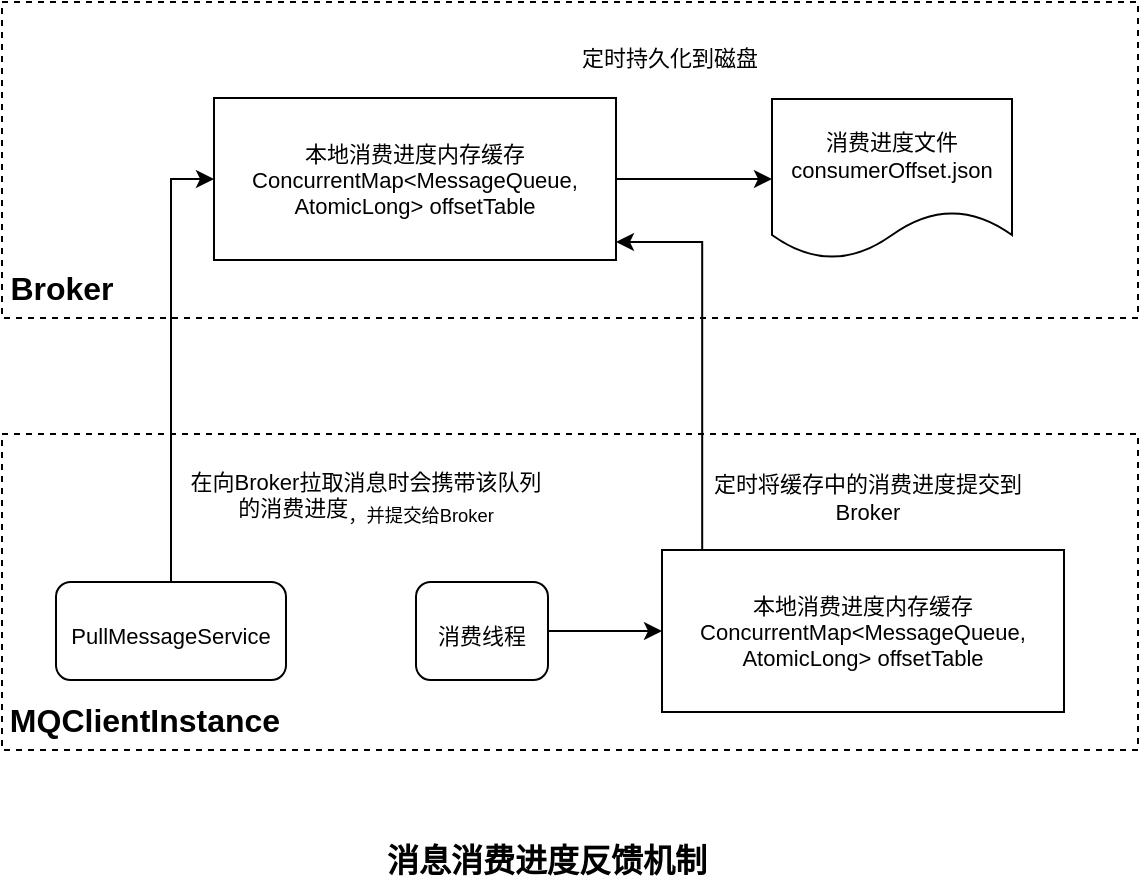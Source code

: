 <mxfile version="17.4.6" type="device"><diagram id="jMKW6npLzuN15rnD4XSL" name="Page-1"><mxGraphModel dx="1221" dy="578" grid="0" gridSize="10" guides="1" tooltips="1" connect="1" arrows="1" fold="1" page="0" pageScale="1" pageWidth="2339" pageHeight="3300" math="0" shadow="0"><root><mxCell id="0"/><mxCell id="1" parent="0"/><mxCell id="2n2YmlWU5fwaic2mzQRG-1" value="&lt;font style=&quot;font-size: 16px&quot;&gt;&lt;b&gt;消息消费进度反馈机制&lt;/b&gt;&lt;/font&gt;" style="text;html=1;strokeColor=none;fillColor=none;align=center;verticalAlign=middle;whiteSpace=wrap;rounded=0;" vertex="1" parent="1"><mxGeometry x="236" y="428" width="417" height="30" as="geometry"/></mxCell><mxCell id="2n2YmlWU5fwaic2mzQRG-2" value="" style="rounded=0;whiteSpace=wrap;html=1;fontSize=16;dashed=1;" vertex="1" parent="1"><mxGeometry x="172" y="14" width="568" height="158" as="geometry"/></mxCell><mxCell id="2n2YmlWU5fwaic2mzQRG-3" value="" style="rounded=0;whiteSpace=wrap;html=1;fontSize=16;dashed=1;" vertex="1" parent="1"><mxGeometry x="172" y="230" width="568" height="158" as="geometry"/></mxCell><mxCell id="2n2YmlWU5fwaic2mzQRG-17" style="edgeStyle=orthogonalEdgeStyle;rounded=0;orthogonalLoop=1;jettySize=auto;html=1;exitX=0.5;exitY=0;exitDx=0;exitDy=0;entryX=0;entryY=0.5;entryDx=0;entryDy=0;fontSize=16;" edge="1" parent="1" source="2n2YmlWU5fwaic2mzQRG-4" target="2n2YmlWU5fwaic2mzQRG-9"><mxGeometry relative="1" as="geometry"/></mxCell><mxCell id="2n2YmlWU5fwaic2mzQRG-4" value="&lt;font style=&quot;font-size: 11px&quot;&gt;PullMessageService&lt;/font&gt;" style="rounded=1;whiteSpace=wrap;html=1;fontSize=16;" vertex="1" parent="1"><mxGeometry x="199" y="304" width="115" height="49" as="geometry"/></mxCell><mxCell id="2n2YmlWU5fwaic2mzQRG-8" style="edgeStyle=orthogonalEdgeStyle;rounded=0;orthogonalLoop=1;jettySize=auto;html=1;fontSize=11;" edge="1" parent="1" source="2n2YmlWU5fwaic2mzQRG-5" target="2n2YmlWU5fwaic2mzQRG-6"><mxGeometry relative="1" as="geometry"/></mxCell><mxCell id="2n2YmlWU5fwaic2mzQRG-5" value="&lt;font style=&quot;font-size: 11px&quot;&gt;消费线程&lt;/font&gt;" style="rounded=1;whiteSpace=wrap;html=1;fontSize=16;" vertex="1" parent="1"><mxGeometry x="379" y="304" width="66" height="49" as="geometry"/></mxCell><mxCell id="2n2YmlWU5fwaic2mzQRG-19" style="edgeStyle=orthogonalEdgeStyle;rounded=0;orthogonalLoop=1;jettySize=auto;html=1;fontSize=16;exitX=0.1;exitY=0.015;exitDx=0;exitDy=0;exitPerimeter=0;" edge="1" parent="1" source="2n2YmlWU5fwaic2mzQRG-6" target="2n2YmlWU5fwaic2mzQRG-9"><mxGeometry relative="1" as="geometry"><mxPoint x="526" y="291" as="sourcePoint"/><Array as="points"><mxPoint x="522" y="134"/></Array></mxGeometry></mxCell><mxCell id="2n2YmlWU5fwaic2mzQRG-6" value="本地消费进度内存缓存&lt;br&gt;&lt;font style=&quot;font-size: 11px&quot;&gt;ConcurrentMap&amp;lt;MessageQueue, AtomicLong&amp;gt; offsetTable&lt;/font&gt;" style="rounded=0;whiteSpace=wrap;html=1;fontSize=11;" vertex="1" parent="1"><mxGeometry x="502" y="288" width="201" height="81" as="geometry"/></mxCell><mxCell id="2n2YmlWU5fwaic2mzQRG-12" style="edgeStyle=orthogonalEdgeStyle;rounded=0;orthogonalLoop=1;jettySize=auto;html=1;fontSize=11;entryX=0;entryY=0.5;entryDx=0;entryDy=0;" edge="1" parent="1" source="2n2YmlWU5fwaic2mzQRG-9" target="2n2YmlWU5fwaic2mzQRG-10"><mxGeometry relative="1" as="geometry"/></mxCell><mxCell id="2n2YmlWU5fwaic2mzQRG-9" value="本地消费进度内存缓存&lt;br&gt;&lt;font style=&quot;font-size: 11px&quot;&gt;ConcurrentMap&amp;lt;MessageQueue, AtomicLong&amp;gt; offsetTable&lt;/font&gt;" style="rounded=0;whiteSpace=wrap;html=1;fontSize=11;" vertex="1" parent="1"><mxGeometry x="278" y="62" width="201" height="81" as="geometry"/></mxCell><mxCell id="2n2YmlWU5fwaic2mzQRG-10" value="消费进度文件&lt;br&gt;consumerOffset.json" style="shape=document;whiteSpace=wrap;html=1;boundedLbl=1;fontSize=11;" vertex="1" parent="1"><mxGeometry x="557" y="62.5" width="120" height="80" as="geometry"/></mxCell><mxCell id="2n2YmlWU5fwaic2mzQRG-13" value="定时持久化到磁盘" style="text;html=1;strokeColor=none;fillColor=none;align=center;verticalAlign=middle;whiteSpace=wrap;rounded=0;fontSize=11;" vertex="1" parent="1"><mxGeometry x="428" y="27" width="156" height="30" as="geometry"/></mxCell><mxCell id="2n2YmlWU5fwaic2mzQRG-15" value="&lt;b&gt;&lt;font style=&quot;font-size: 16px&quot;&gt;Broker&lt;/font&gt;&lt;/b&gt;" style="text;html=1;strokeColor=none;fillColor=none;align=center;verticalAlign=middle;whiteSpace=wrap;rounded=0;fontSize=11;" vertex="1" parent="1"><mxGeometry x="172" y="142" width="60" height="30" as="geometry"/></mxCell><mxCell id="2n2YmlWU5fwaic2mzQRG-16" value="&lt;span style=&quot;font-size: 16px&quot;&gt;&lt;b&gt;MQClientInstance&lt;/b&gt;&lt;/span&gt;" style="text;html=1;strokeColor=none;fillColor=none;align=center;verticalAlign=middle;whiteSpace=wrap;rounded=0;fontSize=11;" vertex="1" parent="1"><mxGeometry x="172" y="358" width="143" height="30" as="geometry"/></mxCell><mxCell id="2n2YmlWU5fwaic2mzQRG-18" value="在向Broker拉取消息时会携带该队列的消费进度&lt;sub&gt;，并提交给Broker&lt;/sub&gt;" style="text;html=1;strokeColor=none;fillColor=none;align=center;verticalAlign=middle;whiteSpace=wrap;rounded=0;fontSize=11;" vertex="1" parent="1"><mxGeometry x="261" y="240" width="186" height="43" as="geometry"/></mxCell><mxCell id="2n2YmlWU5fwaic2mzQRG-20" value="定时将缓存中的消费进度提交到Broker" style="text;html=1;strokeColor=none;fillColor=none;align=center;verticalAlign=middle;whiteSpace=wrap;rounded=0;fontSize=11;" vertex="1" parent="1"><mxGeometry x="527" y="246.5" width="156" height="30" as="geometry"/></mxCell></root></mxGraphModel></diagram></mxfile>